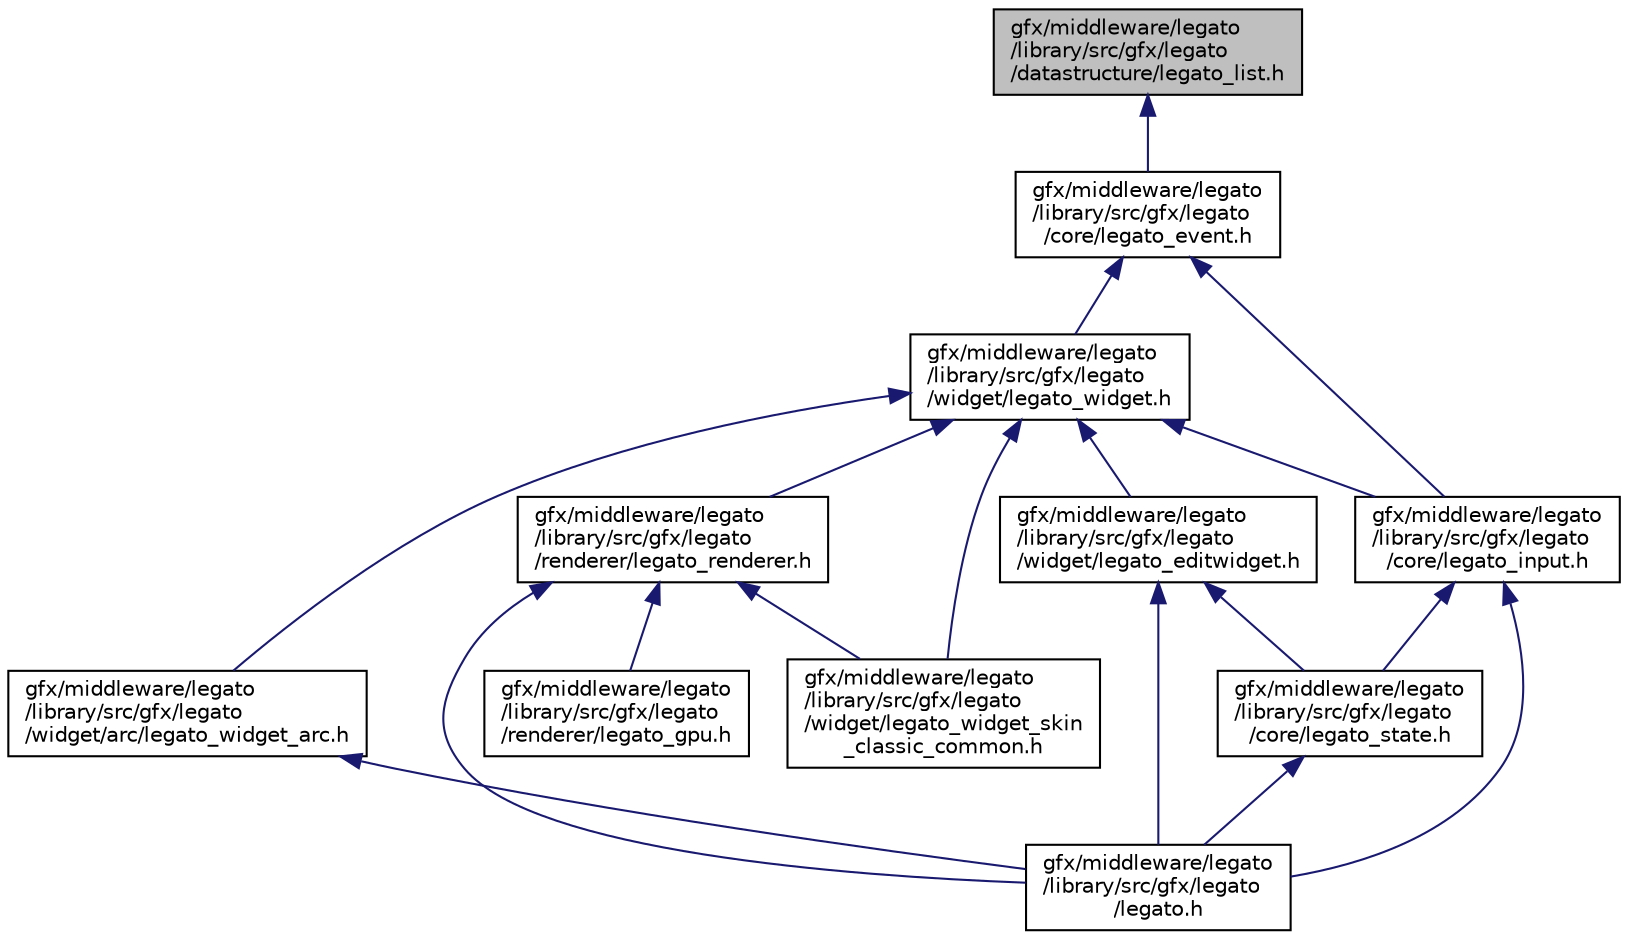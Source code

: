 digraph "gfx/middleware/legato/library/src/gfx/legato/datastructure/legato_list.h"
{
 // LATEX_PDF_SIZE
  edge [fontname="Helvetica",fontsize="10",labelfontname="Helvetica",labelfontsize="10"];
  node [fontname="Helvetica",fontsize="10",shape=record];
  Node1 [label="gfx/middleware/legato\l/library/src/gfx/legato\l/datastructure/legato_list.h",height=0.2,width=0.4,color="black", fillcolor="grey75", style="filled", fontcolor="black",tooltip="A linked list implementation."];
  Node1 -> Node2 [dir="back",color="midnightblue",fontsize="10",style="solid",fontname="Helvetica"];
  Node2 [label="gfx/middleware/legato\l/library/src/gfx/legato\l/core/legato_event.h",height=0.2,width=0.4,color="black", fillcolor="white", style="filled",URL="$legato__event_8h.html",tooltip="Legato event definitions."];
  Node2 -> Node3 [dir="back",color="midnightblue",fontsize="10",style="solid",fontname="Helvetica"];
  Node3 [label="gfx/middleware/legato\l/library/src/gfx/legato\l/core/legato_input.h",height=0.2,width=0.4,color="black", fillcolor="white", style="filled",URL="$legato__input_8h.html",tooltip="Legato input definitions."];
  Node3 -> Node4 [dir="back",color="midnightblue",fontsize="10",style="solid",fontname="Helvetica"];
  Node4 [label="gfx/middleware/legato\l/library/src/gfx/legato\l/core/legato_state.h",height=0.2,width=0.4,color="black", fillcolor="white", style="filled",URL="$legato__state_8h.html",tooltip=" "];
  Node4 -> Node5 [dir="back",color="midnightblue",fontsize="10",style="solid",fontname="Helvetica"];
  Node5 [label="gfx/middleware/legato\l/library/src/gfx/legato\l/legato.h",height=0.2,width=0.4,color="black", fillcolor="white", style="filled",URL="$legato_8h.html",tooltip="The header file joins all header files used in the graphics object library."];
  Node3 -> Node5 [dir="back",color="midnightblue",fontsize="10",style="solid",fontname="Helvetica"];
  Node2 -> Node6 [dir="back",color="midnightblue",fontsize="10",style="solid",fontname="Helvetica"];
  Node6 [label="gfx/middleware/legato\l/library/src/gfx/legato\l/widget/legato_widget.h",height=0.2,width=0.4,color="black", fillcolor="white", style="filled",URL="$legato__widget_8h.html",tooltip="Legato widget definitions."];
  Node6 -> Node3 [dir="back",color="midnightblue",fontsize="10",style="solid",fontname="Helvetica"];
  Node6 -> Node7 [dir="back",color="midnightblue",fontsize="10",style="solid",fontname="Helvetica"];
  Node7 [label="gfx/middleware/legato\l/library/src/gfx/legato\l/renderer/legato_renderer.h",height=0.2,width=0.4,color="black", fillcolor="white", style="filled",URL="$legato__renderer_8h.html",tooltip=" "];
  Node7 -> Node5 [dir="back",color="midnightblue",fontsize="10",style="solid",fontname="Helvetica"];
  Node7 -> Node8 [dir="back",color="midnightblue",fontsize="10",style="solid",fontname="Helvetica"];
  Node8 [label="gfx/middleware/legato\l/library/src/gfx/legato\l/renderer/legato_gpu.h",height=0.2,width=0.4,color="black", fillcolor="white", style="filled",URL="$legato__gpu_8h.html",tooltip="Defines wrapper for interfacing with Harmony GPU interface."];
  Node7 -> Node9 [dir="back",color="midnightblue",fontsize="10",style="solid",fontname="Helvetica"];
  Node9 [label="gfx/middleware/legato\l/library/src/gfx/legato\l/widget/legato_widget_skin\l_classic_common.h",height=0.2,width=0.4,color="black", fillcolor="white", style="filled",URL="$legato__widget__skin__classic__common_8h_source.html",tooltip=" "];
  Node6 -> Node10 [dir="back",color="midnightblue",fontsize="10",style="solid",fontname="Helvetica"];
  Node10 [label="gfx/middleware/legato\l/library/src/gfx/legato\l/widget/arc/legato_widget_arc.h",height=0.2,width=0.4,color="black", fillcolor="white", style="filled",URL="$legato__widget__arc_8h.html",tooltip="Arc widget definitions and functions."];
  Node10 -> Node5 [dir="back",color="midnightblue",fontsize="10",style="solid",fontname="Helvetica"];
  Node6 -> Node11 [dir="back",color="midnightblue",fontsize="10",style="solid",fontname="Helvetica"];
  Node11 [label="gfx/middleware/legato\l/library/src/gfx/legato\l/widget/legato_editwidget.h",height=0.2,width=0.4,color="black", fillcolor="white", style="filled",URL="$legato__editwidget_8h.html",tooltip="Edit widget functions and definitions."];
  Node11 -> Node4 [dir="back",color="midnightblue",fontsize="10",style="solid",fontname="Helvetica"];
  Node11 -> Node5 [dir="back",color="midnightblue",fontsize="10",style="solid",fontname="Helvetica"];
  Node6 -> Node9 [dir="back",color="midnightblue",fontsize="10",style="solid",fontname="Helvetica"];
}
